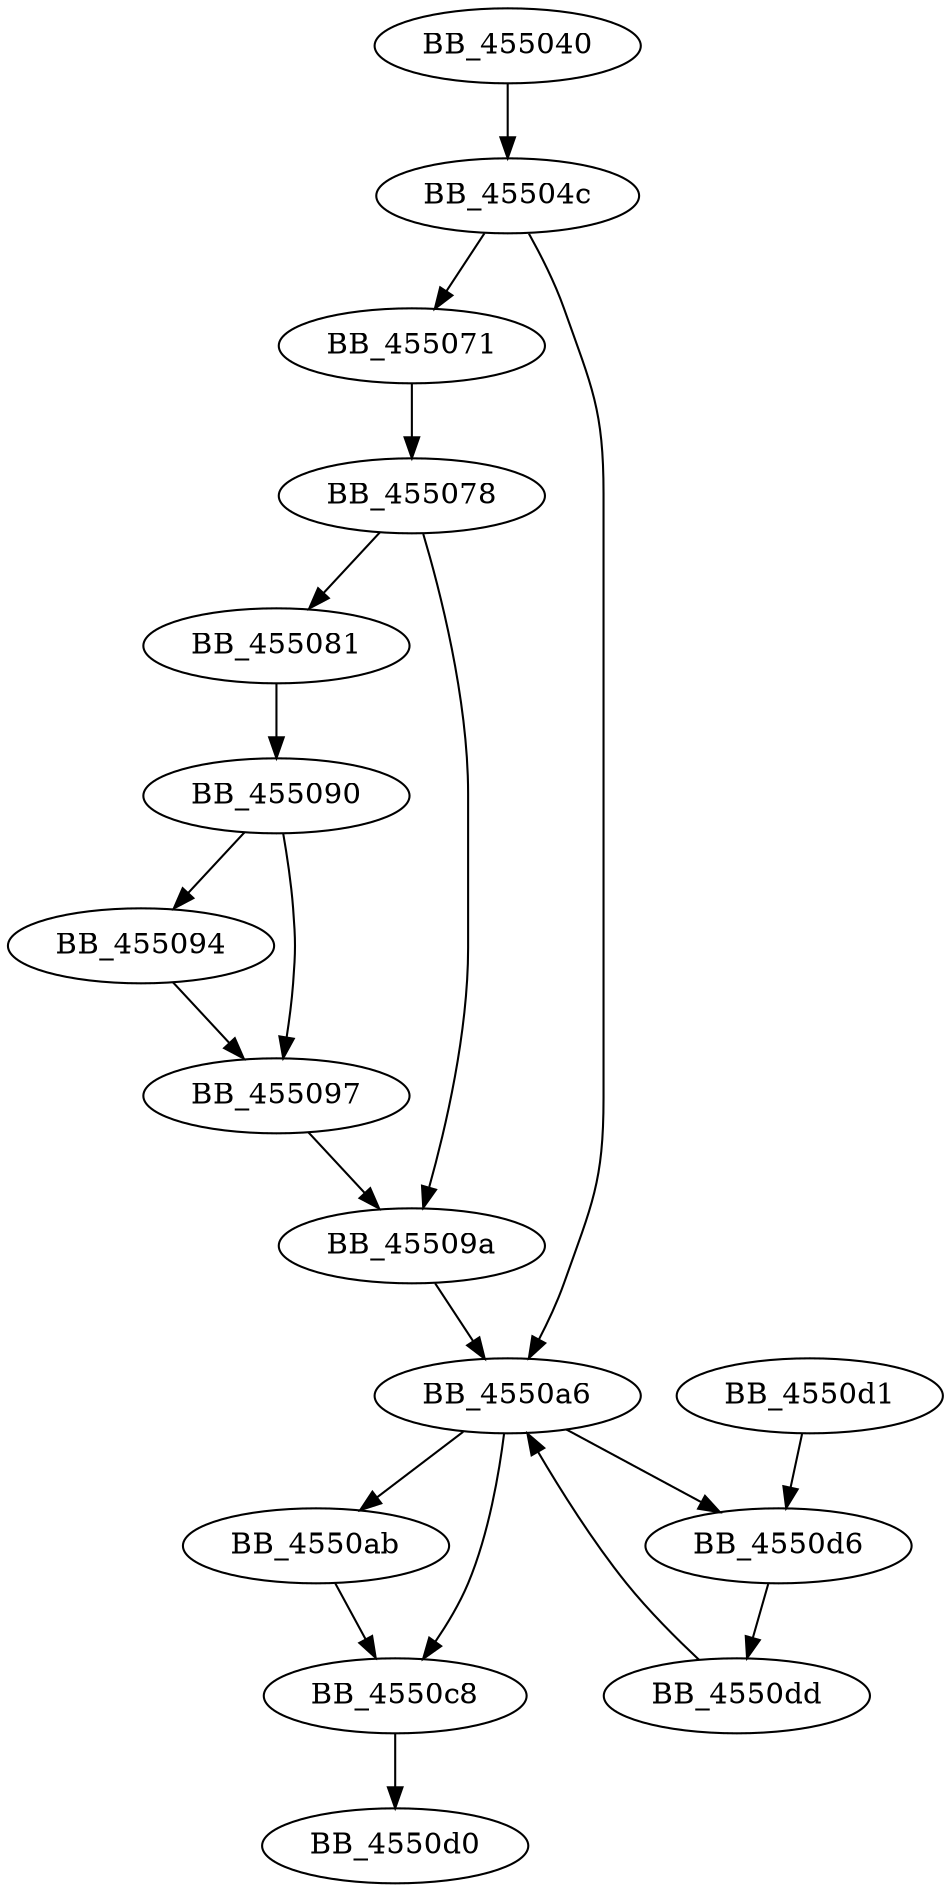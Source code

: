 DiGraph sub_455040{
BB_455040->BB_45504c
BB_45504c->BB_455071
BB_45504c->BB_4550a6
BB_455071->BB_455078
BB_455078->BB_455081
BB_455078->BB_45509a
BB_455081->BB_455090
BB_455090->BB_455094
BB_455090->BB_455097
BB_455094->BB_455097
BB_455097->BB_45509a
BB_45509a->BB_4550a6
BB_4550a6->BB_4550ab
BB_4550a6->BB_4550c8
BB_4550a6->BB_4550d6
BB_4550ab->BB_4550c8
BB_4550c8->BB_4550d0
BB_4550d1->BB_4550d6
BB_4550d6->BB_4550dd
BB_4550dd->BB_4550a6
}
